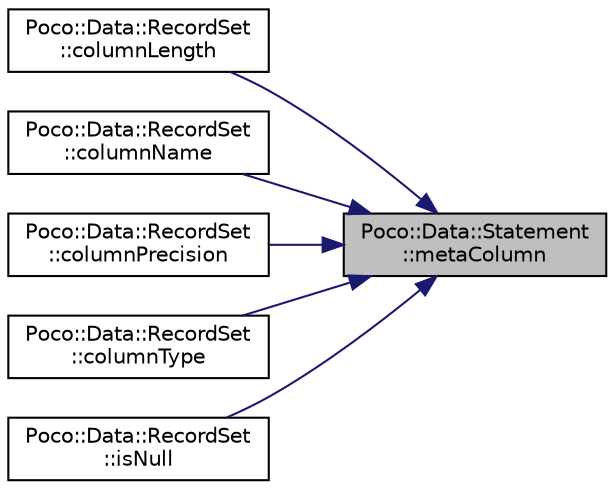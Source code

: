digraph "Poco::Data::Statement::metaColumn"
{
 // LATEX_PDF_SIZE
  edge [fontname="Helvetica",fontsize="10",labelfontname="Helvetica",labelfontsize="10"];
  node [fontname="Helvetica",fontsize="10",shape=record];
  rankdir="RL";
  Node1 [label="Poco::Data::Statement\l::metaColumn",height=0.2,width=0.4,color="black", fillcolor="grey75", style="filled", fontcolor="black",tooltip="Returns the extractions vector."];
  Node1 -> Node2 [dir="back",color="midnightblue",fontsize="10",style="solid",fontname="Helvetica"];
  Node2 [label="Poco::Data::RecordSet\l::columnLength",height=0.2,width=0.4,color="black", fillcolor="white", style="filled",URL="$classPoco_1_1Data_1_1RecordSet.html#aea4fb245d286273d6d1d397b03c78fe5",tooltip="Returns column name for the column at specified position."];
  Node1 -> Node3 [dir="back",color="midnightblue",fontsize="10",style="solid",fontname="Helvetica"];
  Node3 [label="Poco::Data::RecordSet\l::columnName",height=0.2,width=0.4,color="black", fillcolor="white", style="filled",URL="$classPoco_1_1Data_1_1RecordSet.html#aad3da726c7f842673de5638611f8a691",tooltip="Returns the type for the column with specified name."];
  Node1 -> Node4 [dir="back",color="midnightblue",fontsize="10",style="solid",fontname="Helvetica"];
  Node4 [label="Poco::Data::RecordSet\l::columnPrecision",height=0.2,width=0.4,color="black", fillcolor="white", style="filled",URL="$classPoco_1_1Data_1_1RecordSet.html#a3c14767c2024a92ccad35cfba150f654",tooltip="Returns column maximum length for the column with specified name."];
  Node1 -> Node5 [dir="back",color="midnightblue",fontsize="10",style="solid",fontname="Helvetica"];
  Node5 [label="Poco::Data::RecordSet\l::columnType",height=0.2,width=0.4,color="black", fillcolor="white", style="filled",URL="$classPoco_1_1Data_1_1RecordSet.html#aeeb53d413b0cb4409c13f6a66c0b7c36",tooltip="Returns the value in the named column of the current row."];
  Node1 -> Node6 [dir="back",color="midnightblue",fontsize="10",style="solid",fontname="Helvetica"];
  Node6 [label="Poco::Data::RecordSet\l::isNull",height=0.2,width=0.4,color="black", fillcolor="white", style="filled",URL="$classPoco_1_1Data_1_1RecordSet.html#a8c37f67013483012f9ea959c67427cf0",tooltip=" "];
}
